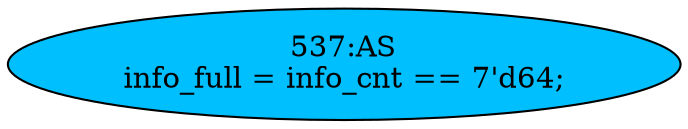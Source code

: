 strict digraph "" {
	node [label="\N"];
	"537:AS"	 [ast="<pyverilog.vparser.ast.Assign object at 0x7feea1c0ba90>",
		def_var="['info_full']",
		fillcolor=deepskyblue,
		label="537:AS
info_full = info_cnt == 7'd64;",
		statements="[]",
		style=filled,
		typ=Assign,
		use_var="['info_cnt']"];
}
